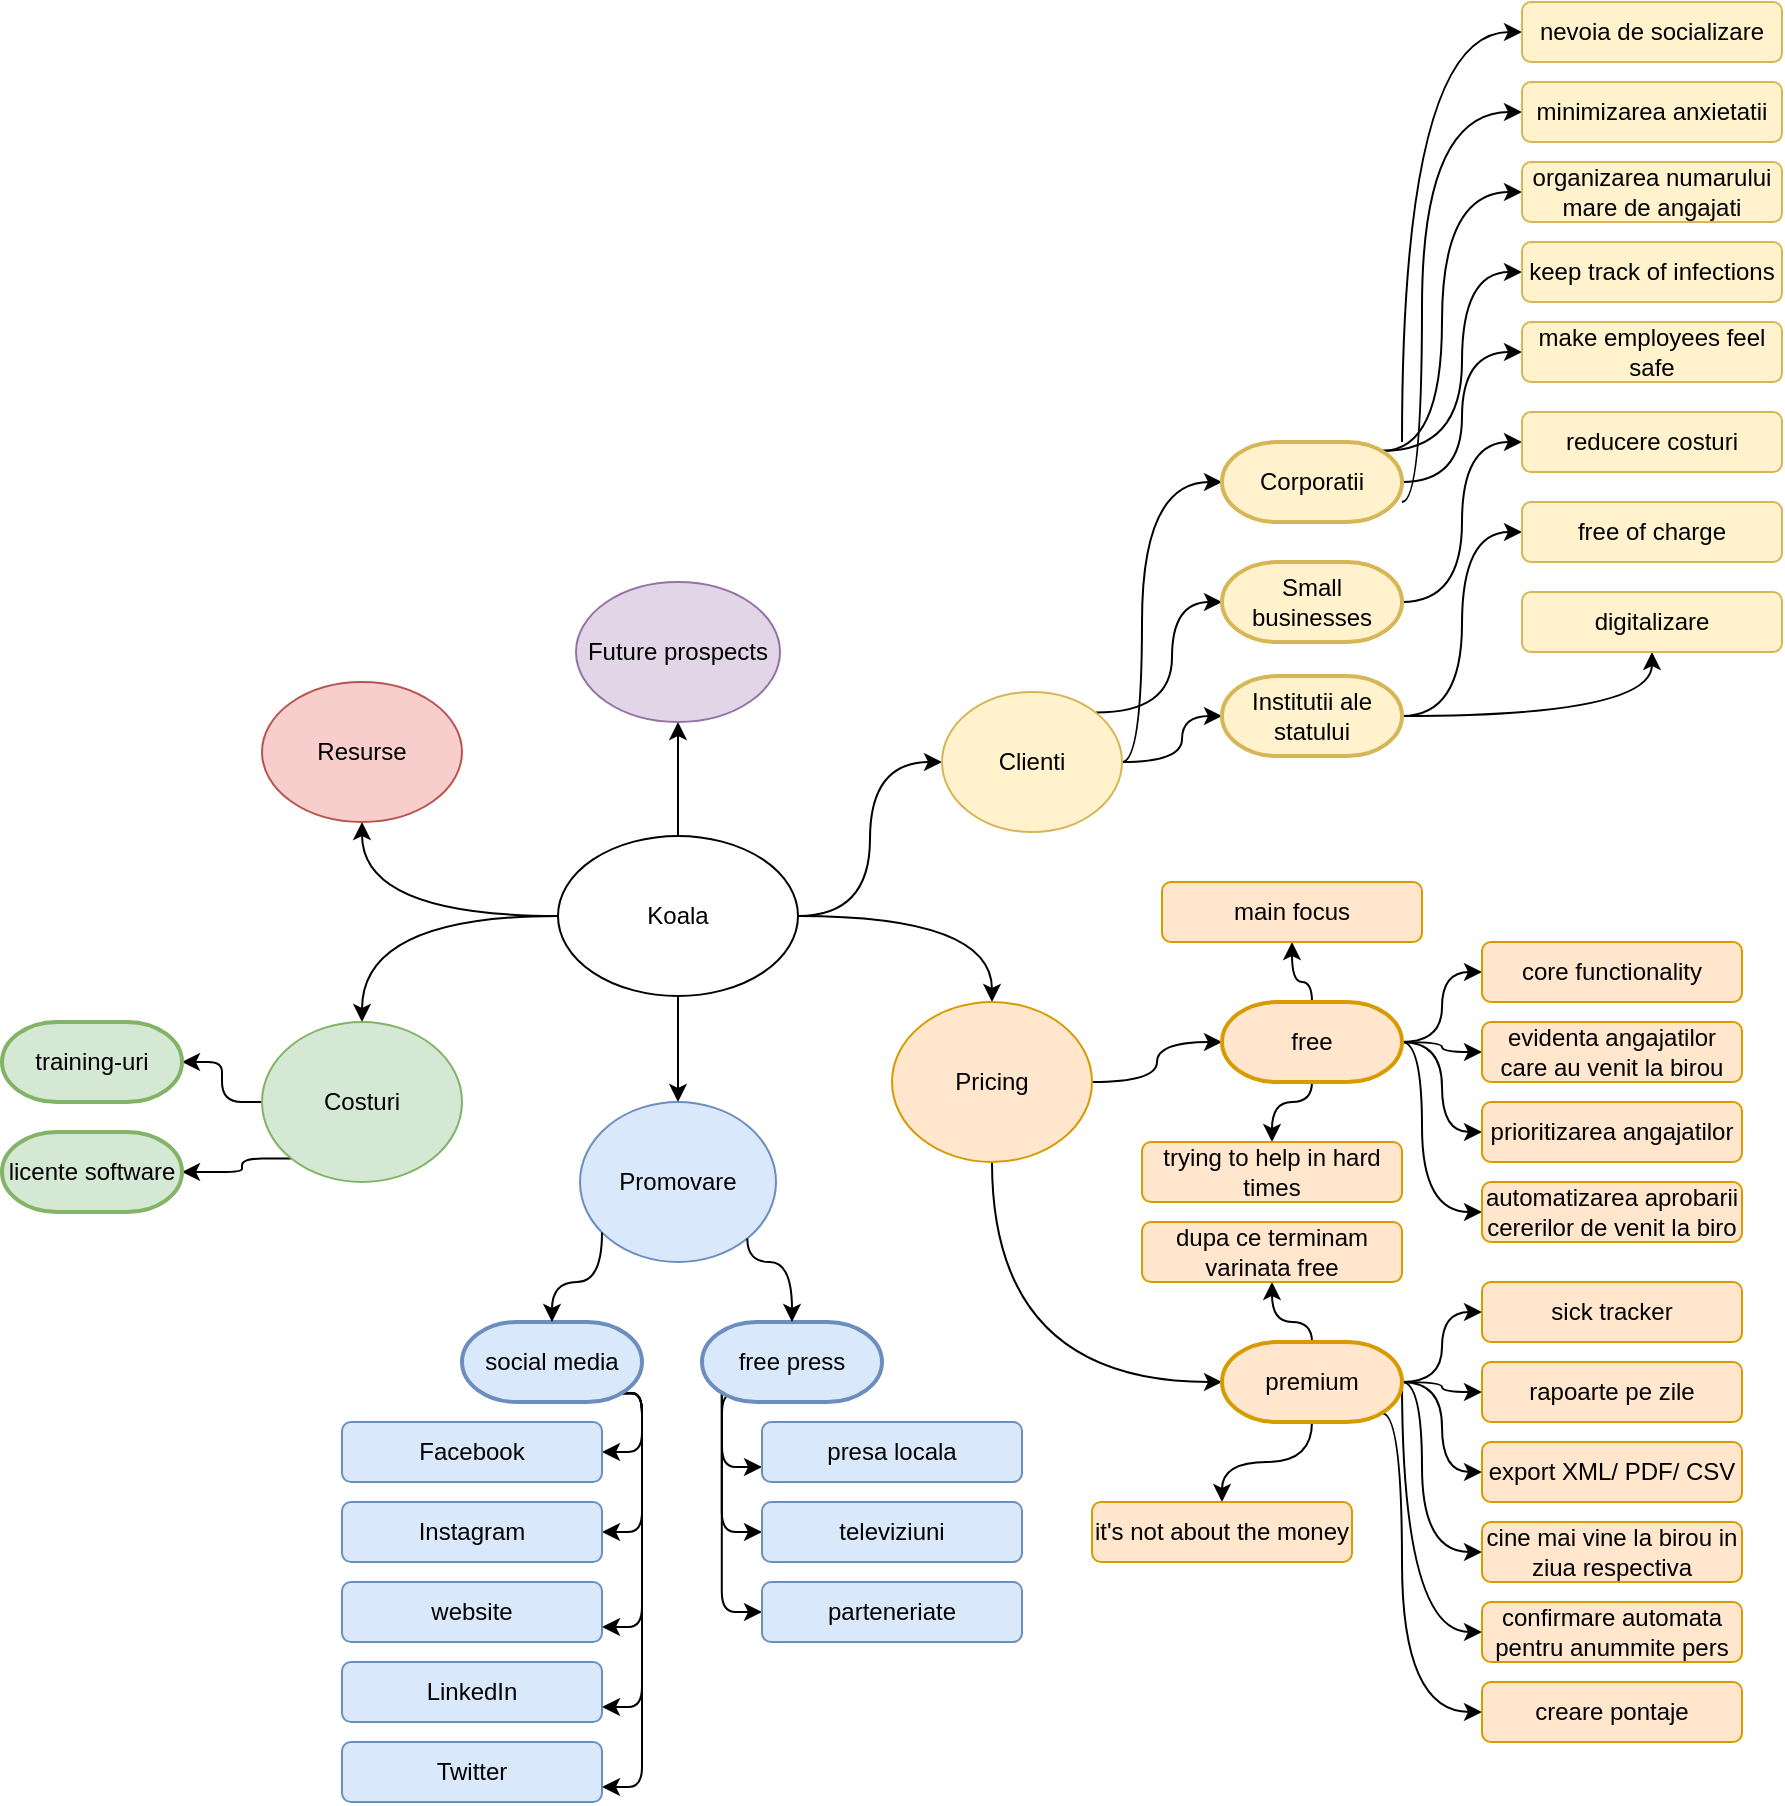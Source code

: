 <mxfile version="13.9.2" type="github">
  <diagram id="Va_Q2Z6FjLkRy5wQm_DS" name="Page-1">
    <mxGraphModel dx="946" dy="646" grid="1" gridSize="10" guides="1" tooltips="1" connect="1" arrows="1" fold="1" page="1" pageScale="1" pageWidth="2336" pageHeight="1654" math="0" shadow="0">
      <root>
        <mxCell id="0" />
        <mxCell id="1" parent="0" />
        <mxCell id="2nVb03XnOFbqIxCRd-F6-5" style="edgeStyle=orthogonalEdgeStyle;orthogonalLoop=1;jettySize=auto;html=1;entryX=0;entryY=0.5;entryDx=0;entryDy=0;curved=1;" parent="1" source="2nVb03XnOFbqIxCRd-F6-1" target="2nVb03XnOFbqIxCRd-F6-2" edge="1">
          <mxGeometry relative="1" as="geometry" />
        </mxCell>
        <mxCell id="2nVb03XnOFbqIxCRd-F6-8" style="edgeStyle=orthogonalEdgeStyle;curved=1;orthogonalLoop=1;jettySize=auto;html=1;" parent="1" source="2nVb03XnOFbqIxCRd-F6-1" target="2nVb03XnOFbqIxCRd-F6-6" edge="1">
          <mxGeometry relative="1" as="geometry" />
        </mxCell>
        <mxCell id="2nVb03XnOFbqIxCRd-F6-10" style="edgeStyle=orthogonalEdgeStyle;curved=1;orthogonalLoop=1;jettySize=auto;html=1;entryX=0.5;entryY=0;entryDx=0;entryDy=0;" parent="1" source="2nVb03XnOFbqIxCRd-F6-1" target="2nVb03XnOFbqIxCRd-F6-9" edge="1">
          <mxGeometry relative="1" as="geometry" />
        </mxCell>
        <mxCell id="2nVb03XnOFbqIxCRd-F6-12" style="edgeStyle=orthogonalEdgeStyle;curved=1;orthogonalLoop=1;jettySize=auto;html=1;" parent="1" source="2nVb03XnOFbqIxCRd-F6-1" target="2nVb03XnOFbqIxCRd-F6-11" edge="1">
          <mxGeometry relative="1" as="geometry" />
        </mxCell>
        <mxCell id="2nVb03XnOFbqIxCRd-F6-14" style="edgeStyle=orthogonalEdgeStyle;curved=1;orthogonalLoop=1;jettySize=auto;html=1;entryX=0.5;entryY=1;entryDx=0;entryDy=0;" parent="1" source="2nVb03XnOFbqIxCRd-F6-1" target="2nVb03XnOFbqIxCRd-F6-13" edge="1">
          <mxGeometry relative="1" as="geometry" />
        </mxCell>
        <mxCell id="2nVb03XnOFbqIxCRd-F6-16" style="edgeStyle=orthogonalEdgeStyle;curved=1;orthogonalLoop=1;jettySize=auto;html=1;entryX=0.5;entryY=1;entryDx=0;entryDy=0;" parent="1" source="2nVb03XnOFbqIxCRd-F6-1" target="2nVb03XnOFbqIxCRd-F6-15" edge="1">
          <mxGeometry relative="1" as="geometry" />
        </mxCell>
        <mxCell id="2nVb03XnOFbqIxCRd-F6-1" value="Koala" style="ellipse;whiteSpace=wrap;html=1;" parent="1" vertex="1">
          <mxGeometry x="1108" y="787" width="120" height="80" as="geometry" />
        </mxCell>
        <mxCell id="2nVb03XnOFbqIxCRd-F6-18" style="edgeStyle=orthogonalEdgeStyle;curved=1;orthogonalLoop=1;jettySize=auto;html=1;exitX=1;exitY=0.5;exitDx=0;exitDy=0;entryX=0;entryY=0.5;entryDx=0;entryDy=0;entryPerimeter=0;" parent="1" source="2nVb03XnOFbqIxCRd-F6-2" target="2nVb03XnOFbqIxCRd-F6-17" edge="1">
          <mxGeometry relative="1" as="geometry">
            <Array as="points">
              <mxPoint x="1400" y="750" />
              <mxPoint x="1400" y="610" />
            </Array>
          </mxGeometry>
        </mxCell>
        <mxCell id="2nVb03XnOFbqIxCRd-F6-22" style="edgeStyle=orthogonalEdgeStyle;curved=1;orthogonalLoop=1;jettySize=auto;html=1;entryX=0;entryY=0.5;entryDx=0;entryDy=0;entryPerimeter=0;" parent="1" source="2nVb03XnOFbqIxCRd-F6-2" target="2nVb03XnOFbqIxCRd-F6-21" edge="1">
          <mxGeometry relative="1" as="geometry">
            <Array as="points">
              <mxPoint x="1420" y="750" />
              <mxPoint x="1420" y="727" />
            </Array>
          </mxGeometry>
        </mxCell>
        <mxCell id="2nVb03XnOFbqIxCRd-F6-77" style="edgeStyle=orthogonalEdgeStyle;curved=1;orthogonalLoop=1;jettySize=auto;html=1;exitX=1;exitY=0;exitDx=0;exitDy=0;entryX=0;entryY=0.5;entryDx=0;entryDy=0;entryPerimeter=0;" parent="1" source="2nVb03XnOFbqIxCRd-F6-2" target="2nVb03XnOFbqIxCRd-F6-19" edge="1">
          <mxGeometry relative="1" as="geometry" />
        </mxCell>
        <mxCell id="2nVb03XnOFbqIxCRd-F6-2" value="Clienti" style="ellipse;whiteSpace=wrap;html=1;fillColor=#fff2cc;strokeColor=#d6b656;" parent="1" vertex="1">
          <mxGeometry x="1300" y="715" width="90" height="70" as="geometry" />
        </mxCell>
        <mxCell id="2nVb03XnOFbqIxCRd-F6-42" style="edgeStyle=orthogonalEdgeStyle;curved=1;orthogonalLoop=1;jettySize=auto;html=1;entryX=0;entryY=0.5;entryDx=0;entryDy=0;entryPerimeter=0;" parent="1" source="2nVb03XnOFbqIxCRd-F6-6" target="2nVb03XnOFbqIxCRd-F6-41" edge="1">
          <mxGeometry relative="1" as="geometry" />
        </mxCell>
        <mxCell id="2nVb03XnOFbqIxCRd-F6-44" style="edgeStyle=orthogonalEdgeStyle;curved=1;orthogonalLoop=1;jettySize=auto;html=1;entryX=0;entryY=0.5;entryDx=0;entryDy=0;entryPerimeter=0;exitX=0.5;exitY=1;exitDx=0;exitDy=0;" parent="1" source="2nVb03XnOFbqIxCRd-F6-6" target="2nVb03XnOFbqIxCRd-F6-43" edge="1">
          <mxGeometry relative="1" as="geometry" />
        </mxCell>
        <mxCell id="2nVb03XnOFbqIxCRd-F6-6" value="Pricing" style="ellipse;whiteSpace=wrap;html=1;fillColor=#ffe6cc;strokeColor=#d79b00;" parent="1" vertex="1">
          <mxGeometry x="1275" y="870" width="100" height="80" as="geometry" />
        </mxCell>
        <mxCell id="2nVb03XnOFbqIxCRd-F6-9" value="Promovare" style="ellipse;whiteSpace=wrap;html=1;fillColor=#dae8fc;strokeColor=#6c8ebf;" parent="1" vertex="1">
          <mxGeometry x="1119" y="920" width="98" height="80" as="geometry" />
        </mxCell>
        <mxCell id="upSCspArTriGyhxUzlXV-28" style="edgeStyle=orthogonalEdgeStyle;rounded=1;orthogonalLoop=1;jettySize=auto;html=1;exitX=0;exitY=0.5;exitDx=0;exitDy=0;" edge="1" parent="1" source="2nVb03XnOFbqIxCRd-F6-11" target="upSCspArTriGyhxUzlXV-24">
          <mxGeometry relative="1" as="geometry" />
        </mxCell>
        <mxCell id="upSCspArTriGyhxUzlXV-30" style="edgeStyle=orthogonalEdgeStyle;rounded=1;orthogonalLoop=1;jettySize=auto;html=1;exitX=0;exitY=1;exitDx=0;exitDy=0;strokeColor=none;" edge="1" parent="1" source="2nVb03XnOFbqIxCRd-F6-11" target="upSCspArTriGyhxUzlXV-25">
          <mxGeometry relative="1" as="geometry" />
        </mxCell>
        <mxCell id="upSCspArTriGyhxUzlXV-31" style="edgeStyle=orthogonalEdgeStyle;rounded=1;orthogonalLoop=1;jettySize=auto;html=1;exitX=0;exitY=1;exitDx=0;exitDy=0;" edge="1" parent="1" source="2nVb03XnOFbqIxCRd-F6-11" target="upSCspArTriGyhxUzlXV-25">
          <mxGeometry relative="1" as="geometry">
            <Array as="points">
              <mxPoint x="950" y="948" />
              <mxPoint x="950" y="955" />
            </Array>
          </mxGeometry>
        </mxCell>
        <mxCell id="2nVb03XnOFbqIxCRd-F6-11" value="Costuri" style="ellipse;whiteSpace=wrap;html=1;fillColor=#d5e8d4;strokeColor=#82b366;" parent="1" vertex="1">
          <mxGeometry x="960" y="880" width="100" height="80" as="geometry" />
        </mxCell>
        <mxCell id="2nVb03XnOFbqIxCRd-F6-13" value="Resurse" style="ellipse;whiteSpace=wrap;html=1;fillColor=#f8cecc;strokeColor=#b85450;" parent="1" vertex="1">
          <mxGeometry x="960" y="710" width="100" height="70" as="geometry" />
        </mxCell>
        <mxCell id="2nVb03XnOFbqIxCRd-F6-15" value="Future prospects" style="ellipse;whiteSpace=wrap;html=1;fillColor=#e1d5e7;strokeColor=#9673a6;" parent="1" vertex="1">
          <mxGeometry x="1117" y="660" width="102" height="70" as="geometry" />
        </mxCell>
        <mxCell id="2nVb03XnOFbqIxCRd-F6-29" style="edgeStyle=orthogonalEdgeStyle;curved=1;orthogonalLoop=1;jettySize=auto;html=1;entryX=0;entryY=0.5;entryDx=0;entryDy=0;" parent="1" source="2nVb03XnOFbqIxCRd-F6-17" target="2nVb03XnOFbqIxCRd-F6-28" edge="1">
          <mxGeometry relative="1" as="geometry" />
        </mxCell>
        <mxCell id="2nVb03XnOFbqIxCRd-F6-31" style="edgeStyle=orthogonalEdgeStyle;curved=1;orthogonalLoop=1;jettySize=auto;html=1;entryX=0;entryY=0.5;entryDx=0;entryDy=0;" parent="1" source="2nVb03XnOFbqIxCRd-F6-17" target="2nVb03XnOFbqIxCRd-F6-30" edge="1">
          <mxGeometry relative="1" as="geometry">
            <Array as="points">
              <mxPoint x="1485" y="620" />
              <mxPoint x="1540" y="620" />
              <mxPoint x="1540" y="545" />
            </Array>
          </mxGeometry>
        </mxCell>
        <mxCell id="2nVb03XnOFbqIxCRd-F6-33" style="edgeStyle=orthogonalEdgeStyle;curved=1;orthogonalLoop=1;jettySize=auto;html=1;entryX=0;entryY=0.5;entryDx=0;entryDy=0;" parent="1" source="2nVb03XnOFbqIxCRd-F6-17" target="2nVb03XnOFbqIxCRd-F6-32" edge="1">
          <mxGeometry relative="1" as="geometry">
            <Array as="points">
              <mxPoint x="1485" y="620" />
              <mxPoint x="1530" y="620" />
              <mxPoint x="1530" y="505" />
            </Array>
          </mxGeometry>
        </mxCell>
        <mxCell id="2nVb03XnOFbqIxCRd-F6-75" style="edgeStyle=orthogonalEdgeStyle;curved=1;orthogonalLoop=1;jettySize=auto;html=1;exitX=0.89;exitY=0.11;exitDx=0;exitDy=0;exitPerimeter=0;entryX=0;entryY=0.5;entryDx=0;entryDy=0;" parent="1" source="2nVb03XnOFbqIxCRd-F6-17" target="2nVb03XnOFbqIxCRd-F6-23" edge="1">
          <mxGeometry relative="1" as="geometry">
            <Array as="points">
              <mxPoint x="1550" y="594" />
              <mxPoint x="1550" y="465" />
            </Array>
          </mxGeometry>
        </mxCell>
        <mxCell id="2nVb03XnOFbqIxCRd-F6-76" style="edgeStyle=orthogonalEdgeStyle;curved=1;orthogonalLoop=1;jettySize=auto;html=1;exitX=0.89;exitY=0.11;exitDx=0;exitDy=0;exitPerimeter=0;entryX=0;entryY=0.5;entryDx=0;entryDy=0;" parent="1" source="2nVb03XnOFbqIxCRd-F6-17" target="2nVb03XnOFbqIxCRd-F6-26" edge="1">
          <mxGeometry relative="1" as="geometry" />
        </mxCell>
        <mxCell id="2nVb03XnOFbqIxCRd-F6-17" value="Corporatii" style="strokeWidth=2;html=1;shape=mxgraph.flowchart.terminator;whiteSpace=wrap;fillColor=#fff2cc;strokeColor=#d6b656;" parent="1" vertex="1">
          <mxGeometry x="1440" y="590" width="90" height="40" as="geometry" />
        </mxCell>
        <mxCell id="2nVb03XnOFbqIxCRd-F6-35" style="edgeStyle=orthogonalEdgeStyle;curved=1;orthogonalLoop=1;jettySize=auto;html=1;entryX=0;entryY=0.5;entryDx=0;entryDy=0;" parent="1" source="2nVb03XnOFbqIxCRd-F6-19" target="2nVb03XnOFbqIxCRd-F6-34" edge="1">
          <mxGeometry relative="1" as="geometry" />
        </mxCell>
        <mxCell id="2nVb03XnOFbqIxCRd-F6-19" value="Small businesses" style="strokeWidth=2;html=1;shape=mxgraph.flowchart.terminator;whiteSpace=wrap;fillColor=#fff2cc;strokeColor=#d6b656;" parent="1" vertex="1">
          <mxGeometry x="1440" y="650" width="90" height="40" as="geometry" />
        </mxCell>
        <mxCell id="2nVb03XnOFbqIxCRd-F6-37" style="edgeStyle=orthogonalEdgeStyle;curved=1;orthogonalLoop=1;jettySize=auto;html=1;entryX=0;entryY=0.5;entryDx=0;entryDy=0;" parent="1" source="2nVb03XnOFbqIxCRd-F6-21" target="2nVb03XnOFbqIxCRd-F6-36" edge="1">
          <mxGeometry relative="1" as="geometry" />
        </mxCell>
        <mxCell id="2nVb03XnOFbqIxCRd-F6-39" style="edgeStyle=orthogonalEdgeStyle;curved=1;orthogonalLoop=1;jettySize=auto;html=1;exitX=1;exitY=0.5;exitDx=0;exitDy=0;exitPerimeter=0;" parent="1" source="2nVb03XnOFbqIxCRd-F6-21" target="2nVb03XnOFbqIxCRd-F6-38" edge="1">
          <mxGeometry relative="1" as="geometry" />
        </mxCell>
        <mxCell id="2nVb03XnOFbqIxCRd-F6-21" value="Institutii ale statului" style="strokeWidth=2;html=1;shape=mxgraph.flowchart.terminator;whiteSpace=wrap;fillColor=#fff2cc;strokeColor=#d6b656;" parent="1" vertex="1">
          <mxGeometry x="1440" y="707" width="90" height="40" as="geometry" />
        </mxCell>
        <mxCell id="2nVb03XnOFbqIxCRd-F6-23" value="organizarea numarului mare de angajati" style="rounded=1;whiteSpace=wrap;html=1;fillColor=#fff2cc;strokeColor=#d6b656;" parent="1" vertex="1">
          <mxGeometry x="1590" y="450" width="130" height="30" as="geometry" />
        </mxCell>
        <mxCell id="2nVb03XnOFbqIxCRd-F6-26" value="keep track of infections" style="rounded=1;whiteSpace=wrap;html=1;fillColor=#fff2cc;strokeColor=#d6b656;" parent="1" vertex="1">
          <mxGeometry x="1590" y="490" width="130" height="30" as="geometry" />
        </mxCell>
        <mxCell id="2nVb03XnOFbqIxCRd-F6-28" value="make employees feel safe" style="rounded=1;whiteSpace=wrap;html=1;fillColor=#fff2cc;strokeColor=#d6b656;" parent="1" vertex="1">
          <mxGeometry x="1590" y="530" width="130" height="30" as="geometry" />
        </mxCell>
        <mxCell id="2nVb03XnOFbqIxCRd-F6-30" value="minimizarea anxietatii" style="rounded=1;whiteSpace=wrap;html=1;fillColor=#fff2cc;strokeColor=#d6b656;" parent="1" vertex="1">
          <mxGeometry x="1590" y="410" width="130" height="30" as="geometry" />
        </mxCell>
        <mxCell id="2nVb03XnOFbqIxCRd-F6-32" value="nevoia de socializare" style="rounded=1;whiteSpace=wrap;html=1;fillColor=#fff2cc;strokeColor=#d6b656;" parent="1" vertex="1">
          <mxGeometry x="1590" y="370" width="130" height="30" as="geometry" />
        </mxCell>
        <mxCell id="2nVb03XnOFbqIxCRd-F6-34" value="reducere costuri" style="rounded=1;whiteSpace=wrap;html=1;fillColor=#fff2cc;strokeColor=#d6b656;" parent="1" vertex="1">
          <mxGeometry x="1590" y="575" width="130" height="30" as="geometry" />
        </mxCell>
        <mxCell id="2nVb03XnOFbqIxCRd-F6-36" value="free of charge" style="rounded=1;whiteSpace=wrap;html=1;fillColor=#fff2cc;strokeColor=#d6b656;" parent="1" vertex="1">
          <mxGeometry x="1590" y="620" width="130" height="30" as="geometry" />
        </mxCell>
        <mxCell id="2nVb03XnOFbqIxCRd-F6-38" value="digitalizare" style="rounded=1;whiteSpace=wrap;html=1;fillColor=#fff2cc;strokeColor=#d6b656;" parent="1" vertex="1">
          <mxGeometry x="1590" y="665" width="130" height="30" as="geometry" />
        </mxCell>
        <mxCell id="2nVb03XnOFbqIxCRd-F6-46" style="edgeStyle=orthogonalEdgeStyle;curved=1;orthogonalLoop=1;jettySize=auto;html=1;entryX=0;entryY=0.5;entryDx=0;entryDy=0;" parent="1" source="2nVb03XnOFbqIxCRd-F6-41" target="2nVb03XnOFbqIxCRd-F6-45" edge="1">
          <mxGeometry relative="1" as="geometry" />
        </mxCell>
        <mxCell id="2nVb03XnOFbqIxCRd-F6-48" style="edgeStyle=orthogonalEdgeStyle;curved=1;orthogonalLoop=1;jettySize=auto;html=1;entryX=0;entryY=0.5;entryDx=0;entryDy=0;" parent="1" source="2nVb03XnOFbqIxCRd-F6-41" target="2nVb03XnOFbqIxCRd-F6-47" edge="1">
          <mxGeometry relative="1" as="geometry" />
        </mxCell>
        <mxCell id="2nVb03XnOFbqIxCRd-F6-50" style="edgeStyle=orthogonalEdgeStyle;curved=1;orthogonalLoop=1;jettySize=auto;html=1;exitX=1;exitY=0.5;exitDx=0;exitDy=0;exitPerimeter=0;entryX=0;entryY=0.5;entryDx=0;entryDy=0;" parent="1" source="2nVb03XnOFbqIxCRd-F6-41" target="2nVb03XnOFbqIxCRd-F6-49" edge="1">
          <mxGeometry relative="1" as="geometry" />
        </mxCell>
        <mxCell id="2nVb03XnOFbqIxCRd-F6-53" style="edgeStyle=orthogonalEdgeStyle;curved=1;orthogonalLoop=1;jettySize=auto;html=1;exitX=1;exitY=0.5;exitDx=0;exitDy=0;exitPerimeter=0;entryX=0;entryY=0.5;entryDx=0;entryDy=0;" parent="1" source="2nVb03XnOFbqIxCRd-F6-41" target="2nVb03XnOFbqIxCRd-F6-51" edge="1">
          <mxGeometry relative="1" as="geometry">
            <Array as="points">
              <mxPoint x="1540" y="890" />
              <mxPoint x="1540" y="975" />
            </Array>
          </mxGeometry>
        </mxCell>
        <mxCell id="2nVb03XnOFbqIxCRd-F6-67" style="edgeStyle=orthogonalEdgeStyle;curved=1;orthogonalLoop=1;jettySize=auto;html=1;entryX=0.5;entryY=1;entryDx=0;entryDy=0;" parent="1" source="2nVb03XnOFbqIxCRd-F6-41" target="2nVb03XnOFbqIxCRd-F6-66" edge="1">
          <mxGeometry relative="1" as="geometry">
            <Array as="points">
              <mxPoint x="1485" y="860" />
              <mxPoint x="1475" y="860" />
            </Array>
          </mxGeometry>
        </mxCell>
        <mxCell id="2nVb03XnOFbqIxCRd-F6-69" style="edgeStyle=orthogonalEdgeStyle;curved=1;orthogonalLoop=1;jettySize=auto;html=1;entryX=0.5;entryY=0;entryDx=0;entryDy=0;" parent="1" source="2nVb03XnOFbqIxCRd-F6-41" target="2nVb03XnOFbqIxCRd-F6-68" edge="1">
          <mxGeometry relative="1" as="geometry">
            <Array as="points">
              <mxPoint x="1485" y="920" />
              <mxPoint x="1465" y="920" />
            </Array>
          </mxGeometry>
        </mxCell>
        <mxCell id="2nVb03XnOFbqIxCRd-F6-41" value="free" style="strokeWidth=2;html=1;shape=mxgraph.flowchart.terminator;whiteSpace=wrap;fillColor=#ffe6cc;strokeColor=#d79b00;" parent="1" vertex="1">
          <mxGeometry x="1440" y="870" width="90" height="40" as="geometry" />
        </mxCell>
        <mxCell id="2nVb03XnOFbqIxCRd-F6-55" style="edgeStyle=orthogonalEdgeStyle;curved=1;orthogonalLoop=1;jettySize=auto;html=1;entryX=0;entryY=0.5;entryDx=0;entryDy=0;" parent="1" source="2nVb03XnOFbqIxCRd-F6-43" target="2nVb03XnOFbqIxCRd-F6-54" edge="1">
          <mxGeometry relative="1" as="geometry" />
        </mxCell>
        <mxCell id="2nVb03XnOFbqIxCRd-F6-57" style="edgeStyle=orthogonalEdgeStyle;curved=1;orthogonalLoop=1;jettySize=auto;html=1;entryX=0;entryY=0.5;entryDx=0;entryDy=0;" parent="1" source="2nVb03XnOFbqIxCRd-F6-43" target="2nVb03XnOFbqIxCRd-F6-56" edge="1">
          <mxGeometry relative="1" as="geometry" />
        </mxCell>
        <mxCell id="2nVb03XnOFbqIxCRd-F6-59" style="edgeStyle=orthogonalEdgeStyle;curved=1;orthogonalLoop=1;jettySize=auto;html=1;entryX=0;entryY=0.5;entryDx=0;entryDy=0;" parent="1" source="2nVb03XnOFbqIxCRd-F6-43" target="2nVb03XnOFbqIxCRd-F6-58" edge="1">
          <mxGeometry relative="1" as="geometry" />
        </mxCell>
        <mxCell id="2nVb03XnOFbqIxCRd-F6-61" style="edgeStyle=orthogonalEdgeStyle;curved=1;orthogonalLoop=1;jettySize=auto;html=1;entryX=0;entryY=0.5;entryDx=0;entryDy=0;" parent="1" source="2nVb03XnOFbqIxCRd-F6-43" target="2nVb03XnOFbqIxCRd-F6-60" edge="1">
          <mxGeometry relative="1" as="geometry">
            <Array as="points">
              <mxPoint x="1540" y="1060" />
              <mxPoint x="1540" y="1145" />
            </Array>
          </mxGeometry>
        </mxCell>
        <mxCell id="2nVb03XnOFbqIxCRd-F6-63" style="edgeStyle=orthogonalEdgeStyle;curved=1;orthogonalLoop=1;jettySize=auto;html=1;exitX=1;exitY=0.5;exitDx=0;exitDy=0;exitPerimeter=0;entryX=0;entryY=0.5;entryDx=0;entryDy=0;" parent="1" source="2nVb03XnOFbqIxCRd-F6-43" target="2nVb03XnOFbqIxCRd-F6-62" edge="1">
          <mxGeometry relative="1" as="geometry">
            <Array as="points">
              <mxPoint x="1530" y="1185" />
            </Array>
          </mxGeometry>
        </mxCell>
        <mxCell id="2nVb03XnOFbqIxCRd-F6-65" style="edgeStyle=orthogonalEdgeStyle;curved=1;orthogonalLoop=1;jettySize=auto;html=1;exitX=0.89;exitY=0.89;exitDx=0;exitDy=0;exitPerimeter=0;entryX=0;entryY=0.5;entryDx=0;entryDy=0;" parent="1" source="2nVb03XnOFbqIxCRd-F6-43" target="2nVb03XnOFbqIxCRd-F6-64" edge="1">
          <mxGeometry relative="1" as="geometry">
            <Array as="points">
              <mxPoint x="1530" y="1076" />
              <mxPoint x="1530" y="1225" />
            </Array>
          </mxGeometry>
        </mxCell>
        <mxCell id="2nVb03XnOFbqIxCRd-F6-71" style="edgeStyle=orthogonalEdgeStyle;curved=1;orthogonalLoop=1;jettySize=auto;html=1;" parent="1" source="2nVb03XnOFbqIxCRd-F6-43" target="2nVb03XnOFbqIxCRd-F6-70" edge="1">
          <mxGeometry relative="1" as="geometry">
            <Array as="points">
              <mxPoint x="1485" y="1030" />
              <mxPoint x="1465" y="1030" />
            </Array>
          </mxGeometry>
        </mxCell>
        <mxCell id="2nVb03XnOFbqIxCRd-F6-74" style="edgeStyle=orthogonalEdgeStyle;curved=1;orthogonalLoop=1;jettySize=auto;html=1;entryX=0.5;entryY=0;entryDx=0;entryDy=0;" parent="1" source="2nVb03XnOFbqIxCRd-F6-43" target="2nVb03XnOFbqIxCRd-F6-73" edge="1">
          <mxGeometry relative="1" as="geometry" />
        </mxCell>
        <mxCell id="2nVb03XnOFbqIxCRd-F6-43" value="premium" style="strokeWidth=2;html=1;shape=mxgraph.flowchart.terminator;whiteSpace=wrap;fillColor=#ffe6cc;strokeColor=#d79b00;" parent="1" vertex="1">
          <mxGeometry x="1440" y="1040" width="90" height="40" as="geometry" />
        </mxCell>
        <mxCell id="2nVb03XnOFbqIxCRd-F6-45" value="core functionality" style="rounded=1;whiteSpace=wrap;html=1;fillColor=#ffe6cc;strokeColor=#d79b00;" parent="1" vertex="1">
          <mxGeometry x="1570" y="840" width="130" height="30" as="geometry" />
        </mxCell>
        <mxCell id="2nVb03XnOFbqIxCRd-F6-47" value="evidenta angajatilor care au venit la birou" style="rounded=1;whiteSpace=wrap;html=1;fillColor=#ffe6cc;strokeColor=#d79b00;" parent="1" vertex="1">
          <mxGeometry x="1570" y="880" width="130" height="30" as="geometry" />
        </mxCell>
        <mxCell id="2nVb03XnOFbqIxCRd-F6-49" value="prioritizarea angajatilor" style="rounded=1;whiteSpace=wrap;html=1;fillColor=#ffe6cc;strokeColor=#d79b00;" parent="1" vertex="1">
          <mxGeometry x="1570" y="920" width="130" height="30" as="geometry" />
        </mxCell>
        <mxCell id="2nVb03XnOFbqIxCRd-F6-51" value="automatizarea aprobarii cererilor de venit la biro" style="rounded=1;whiteSpace=wrap;html=1;fillColor=#ffe6cc;strokeColor=#d79b00;" parent="1" vertex="1">
          <mxGeometry x="1570" y="960" width="130" height="30" as="geometry" />
        </mxCell>
        <mxCell id="2nVb03XnOFbqIxCRd-F6-54" value="sick tracker" style="rounded=1;whiteSpace=wrap;html=1;fillColor=#ffe6cc;strokeColor=#d79b00;" parent="1" vertex="1">
          <mxGeometry x="1570" y="1010" width="130" height="30" as="geometry" />
        </mxCell>
        <mxCell id="2nVb03XnOFbqIxCRd-F6-56" value="rapoarte pe zile" style="rounded=1;whiteSpace=wrap;html=1;fillColor=#ffe6cc;strokeColor=#d79b00;" parent="1" vertex="1">
          <mxGeometry x="1570" y="1050" width="130" height="30" as="geometry" />
        </mxCell>
        <mxCell id="2nVb03XnOFbqIxCRd-F6-58" value="export XML/ PDF/ CSV" style="rounded=1;whiteSpace=wrap;html=1;fillColor=#ffe6cc;strokeColor=#d79b00;" parent="1" vertex="1">
          <mxGeometry x="1570" y="1090" width="130" height="30" as="geometry" />
        </mxCell>
        <mxCell id="2nVb03XnOFbqIxCRd-F6-60" value="cine mai vine la birou in ziua respectiva" style="rounded=1;whiteSpace=wrap;html=1;fillColor=#ffe6cc;strokeColor=#d79b00;" parent="1" vertex="1">
          <mxGeometry x="1570" y="1130" width="130" height="30" as="geometry" />
        </mxCell>
        <mxCell id="2nVb03XnOFbqIxCRd-F6-62" value="confirmare automata pentru anummite pers" style="rounded=1;whiteSpace=wrap;html=1;fillColor=#ffe6cc;strokeColor=#d79b00;" parent="1" vertex="1">
          <mxGeometry x="1570" y="1170" width="130" height="30" as="geometry" />
        </mxCell>
        <mxCell id="2nVb03XnOFbqIxCRd-F6-64" value="creare pontaje" style="rounded=1;whiteSpace=wrap;html=1;fillColor=#ffe6cc;strokeColor=#d79b00;" parent="1" vertex="1">
          <mxGeometry x="1570" y="1210" width="130" height="30" as="geometry" />
        </mxCell>
        <mxCell id="2nVb03XnOFbqIxCRd-F6-66" value="main focus" style="rounded=1;whiteSpace=wrap;html=1;fillColor=#ffe6cc;strokeColor=#d79b00;" parent="1" vertex="1">
          <mxGeometry x="1410" y="810" width="130" height="30" as="geometry" />
        </mxCell>
        <mxCell id="2nVb03XnOFbqIxCRd-F6-68" value="trying to help in hard times" style="rounded=1;whiteSpace=wrap;html=1;fillColor=#ffe6cc;strokeColor=#d79b00;" parent="1" vertex="1">
          <mxGeometry x="1400" y="940" width="130" height="30" as="geometry" />
        </mxCell>
        <mxCell id="2nVb03XnOFbqIxCRd-F6-70" value="dupa ce terminam varinata free" style="rounded=1;whiteSpace=wrap;html=1;fillColor=#ffe6cc;strokeColor=#d79b00;" parent="1" vertex="1">
          <mxGeometry x="1400" y="980" width="130" height="30" as="geometry" />
        </mxCell>
        <mxCell id="2nVb03XnOFbqIxCRd-F6-73" value="it&#39;s not about the money" style="rounded=1;whiteSpace=wrap;html=1;fillColor=#ffe6cc;strokeColor=#d79b00;" parent="1" vertex="1">
          <mxGeometry x="1375" y="1120" width="130" height="30" as="geometry" />
        </mxCell>
        <mxCell id="upSCspArTriGyhxUzlXV-21" style="edgeStyle=orthogonalEdgeStyle;rounded=1;orthogonalLoop=1;jettySize=auto;html=1;entryX=0;entryY=0.75;entryDx=0;entryDy=0;" edge="1" parent="1" target="upSCspArTriGyhxUzlXV-7">
          <mxGeometry relative="1" as="geometry">
            <mxPoint x="1200" y="1066" as="sourcePoint" />
            <Array as="points">
              <mxPoint x="1190" y="1066" />
              <mxPoint x="1190" y="1103" />
            </Array>
          </mxGeometry>
        </mxCell>
        <mxCell id="upSCspArTriGyhxUzlXV-22" style="edgeStyle=orthogonalEdgeStyle;rounded=1;orthogonalLoop=1;jettySize=auto;html=1;exitX=0.11;exitY=0.89;exitDx=0;exitDy=0;exitPerimeter=0;entryX=0;entryY=0.5;entryDx=0;entryDy=0;" edge="1" parent="1" source="upSCspArTriGyhxUzlXV-1" target="upSCspArTriGyhxUzlXV-8">
          <mxGeometry relative="1" as="geometry" />
        </mxCell>
        <mxCell id="upSCspArTriGyhxUzlXV-23" style="edgeStyle=orthogonalEdgeStyle;rounded=1;orthogonalLoop=1;jettySize=auto;html=1;exitX=0.11;exitY=0.89;exitDx=0;exitDy=0;exitPerimeter=0;" edge="1" parent="1" source="upSCspArTriGyhxUzlXV-1">
          <mxGeometry relative="1" as="geometry">
            <mxPoint x="1210" y="1175" as="targetPoint" />
            <Array as="points">
              <mxPoint x="1190" y="1175" />
              <mxPoint x="1210" y="1175" />
            </Array>
          </mxGeometry>
        </mxCell>
        <mxCell id="upSCspArTriGyhxUzlXV-1" value="free press" style="strokeWidth=2;html=1;shape=mxgraph.flowchart.terminator;whiteSpace=wrap;fillColor=#dae8fc;strokeColor=#6c8ebf;" vertex="1" parent="1">
          <mxGeometry x="1180" y="1030" width="90" height="40" as="geometry" />
        </mxCell>
        <mxCell id="upSCspArTriGyhxUzlXV-16" style="edgeStyle=orthogonalEdgeStyle;rounded=1;orthogonalLoop=1;jettySize=auto;html=1;exitX=0.89;exitY=0.89;exitDx=0;exitDy=0;exitPerimeter=0;entryX=1;entryY=0.5;entryDx=0;entryDy=0;" edge="1" parent="1" source="upSCspArTriGyhxUzlXV-2" target="upSCspArTriGyhxUzlXV-9">
          <mxGeometry relative="1" as="geometry">
            <Array as="points">
              <mxPoint x="1150" y="1066" />
              <mxPoint x="1150" y="1095" />
            </Array>
          </mxGeometry>
        </mxCell>
        <mxCell id="upSCspArTriGyhxUzlXV-17" style="edgeStyle=orthogonalEdgeStyle;rounded=1;orthogonalLoop=1;jettySize=auto;html=1;exitX=0.89;exitY=0.89;exitDx=0;exitDy=0;exitPerimeter=0;entryX=1;entryY=0.5;entryDx=0;entryDy=0;" edge="1" parent="1" source="upSCspArTriGyhxUzlXV-2" target="upSCspArTriGyhxUzlXV-10">
          <mxGeometry relative="1" as="geometry">
            <Array as="points">
              <mxPoint x="1150" y="1066" />
              <mxPoint x="1150" y="1135" />
            </Array>
          </mxGeometry>
        </mxCell>
        <mxCell id="upSCspArTriGyhxUzlXV-18" style="edgeStyle=orthogonalEdgeStyle;rounded=1;orthogonalLoop=1;jettySize=auto;html=1;exitX=0.89;exitY=0.89;exitDx=0;exitDy=0;exitPerimeter=0;entryX=1;entryY=0.75;entryDx=0;entryDy=0;" edge="1" parent="1" source="upSCspArTriGyhxUzlXV-2" target="upSCspArTriGyhxUzlXV-11">
          <mxGeometry relative="1" as="geometry">
            <Array as="points">
              <mxPoint x="1150" y="1066" />
              <mxPoint x="1150" y="1183" />
            </Array>
          </mxGeometry>
        </mxCell>
        <mxCell id="upSCspArTriGyhxUzlXV-19" style="edgeStyle=orthogonalEdgeStyle;rounded=1;orthogonalLoop=1;jettySize=auto;html=1;exitX=0.89;exitY=0.89;exitDx=0;exitDy=0;exitPerimeter=0;entryX=1;entryY=0.75;entryDx=0;entryDy=0;" edge="1" parent="1" source="upSCspArTriGyhxUzlXV-2" target="upSCspArTriGyhxUzlXV-12">
          <mxGeometry relative="1" as="geometry">
            <Array as="points">
              <mxPoint x="1150" y="1066" />
              <mxPoint x="1150" y="1223" />
            </Array>
          </mxGeometry>
        </mxCell>
        <mxCell id="upSCspArTriGyhxUzlXV-20" style="edgeStyle=orthogonalEdgeStyle;rounded=1;orthogonalLoop=1;jettySize=auto;html=1;exitX=0.89;exitY=0.89;exitDx=0;exitDy=0;exitPerimeter=0;entryX=1;entryY=0.75;entryDx=0;entryDy=0;" edge="1" parent="1" source="upSCspArTriGyhxUzlXV-2" target="upSCspArTriGyhxUzlXV-13">
          <mxGeometry relative="1" as="geometry">
            <Array as="points">
              <mxPoint x="1150" y="1066" />
              <mxPoint x="1150" y="1263" />
            </Array>
          </mxGeometry>
        </mxCell>
        <mxCell id="upSCspArTriGyhxUzlXV-2" value="social media" style="strokeWidth=2;html=1;shape=mxgraph.flowchart.terminator;whiteSpace=wrap;fillColor=#dae8fc;strokeColor=#6c8ebf;" vertex="1" parent="1">
          <mxGeometry x="1060" y="1030" width="90" height="40" as="geometry" />
        </mxCell>
        <mxCell id="upSCspArTriGyhxUzlXV-4" style="edgeStyle=orthogonalEdgeStyle;curved=1;orthogonalLoop=1;jettySize=auto;html=1;entryX=0.5;entryY=0;entryDx=0;entryDy=0;entryPerimeter=0;" edge="1" parent="1" source="2nVb03XnOFbqIxCRd-F6-9" target="upSCspArTriGyhxUzlXV-2">
          <mxGeometry relative="1" as="geometry">
            <mxPoint x="1150" y="1000" as="sourcePoint" />
            <mxPoint x="1215" y="980" as="targetPoint" />
            <Array as="points">
              <mxPoint x="1130" y="1010" />
              <mxPoint x="1105" y="1010" />
            </Array>
          </mxGeometry>
        </mxCell>
        <mxCell id="upSCspArTriGyhxUzlXV-6" style="edgeStyle=orthogonalEdgeStyle;curved=1;orthogonalLoop=1;jettySize=auto;html=1;entryX=0.5;entryY=0;entryDx=0;entryDy=0;entryPerimeter=0;exitX=1;exitY=1;exitDx=0;exitDy=0;" edge="1" parent="1" source="2nVb03XnOFbqIxCRd-F6-9" target="upSCspArTriGyhxUzlXV-1">
          <mxGeometry relative="1" as="geometry">
            <mxPoint x="1140" y="995.253" as="sourcePoint" />
            <mxPoint x="1115" y="1040" as="targetPoint" />
            <Array as="points">
              <mxPoint x="1203" y="1000" />
              <mxPoint x="1225" y="1000" />
            </Array>
          </mxGeometry>
        </mxCell>
        <mxCell id="upSCspArTriGyhxUzlXV-7" value="presa locala" style="rounded=1;whiteSpace=wrap;html=1;fillColor=#dae8fc;strokeColor=#6c8ebf;" vertex="1" parent="1">
          <mxGeometry x="1210" y="1080" width="130" height="30" as="geometry" />
        </mxCell>
        <mxCell id="upSCspArTriGyhxUzlXV-8" value="televiziuni" style="rounded=1;whiteSpace=wrap;html=1;fillColor=#dae8fc;strokeColor=#6c8ebf;" vertex="1" parent="1">
          <mxGeometry x="1210" y="1120" width="130" height="30" as="geometry" />
        </mxCell>
        <mxCell id="upSCspArTriGyhxUzlXV-9" value="Facebook" style="rounded=1;whiteSpace=wrap;html=1;fillColor=#dae8fc;strokeColor=#6c8ebf;" vertex="1" parent="1">
          <mxGeometry x="1000" y="1080" width="130" height="30" as="geometry" />
        </mxCell>
        <mxCell id="upSCspArTriGyhxUzlXV-10" value="Instagram" style="rounded=1;whiteSpace=wrap;html=1;fillColor=#dae8fc;strokeColor=#6c8ebf;" vertex="1" parent="1">
          <mxGeometry x="1000" y="1120" width="130" height="30" as="geometry" />
        </mxCell>
        <mxCell id="upSCspArTriGyhxUzlXV-11" value="website" style="rounded=1;whiteSpace=wrap;html=1;fillColor=#dae8fc;strokeColor=#6c8ebf;" vertex="1" parent="1">
          <mxGeometry x="1000" y="1160" width="130" height="30" as="geometry" />
        </mxCell>
        <mxCell id="upSCspArTriGyhxUzlXV-12" value="LinkedIn" style="rounded=1;whiteSpace=wrap;html=1;fillColor=#dae8fc;strokeColor=#6c8ebf;" vertex="1" parent="1">
          <mxGeometry x="1000" y="1200" width="130" height="30" as="geometry" />
        </mxCell>
        <mxCell id="upSCspArTriGyhxUzlXV-13" value="Twitter" style="rounded=1;whiteSpace=wrap;html=1;fillColor=#dae8fc;strokeColor=#6c8ebf;" vertex="1" parent="1">
          <mxGeometry x="1000" y="1240" width="130" height="30" as="geometry" />
        </mxCell>
        <mxCell id="upSCspArTriGyhxUzlXV-14" value="parteneriate" style="rounded=1;whiteSpace=wrap;html=1;fillColor=#dae8fc;strokeColor=#6c8ebf;" vertex="1" parent="1">
          <mxGeometry x="1210" y="1160" width="130" height="30" as="geometry" />
        </mxCell>
        <mxCell id="upSCspArTriGyhxUzlXV-24" value="training-uri" style="strokeWidth=2;html=1;shape=mxgraph.flowchart.terminator;whiteSpace=wrap;fillColor=#d5e8d4;strokeColor=#82b366;" vertex="1" parent="1">
          <mxGeometry x="830" y="880" width="90" height="40" as="geometry" />
        </mxCell>
        <mxCell id="upSCspArTriGyhxUzlXV-25" value="licente software" style="strokeWidth=2;html=1;shape=mxgraph.flowchart.terminator;whiteSpace=wrap;fillColor=#d5e8d4;strokeColor=#82b366;" vertex="1" parent="1">
          <mxGeometry x="830" y="935" width="90" height="40" as="geometry" />
        </mxCell>
      </root>
    </mxGraphModel>
  </diagram>
</mxfile>
